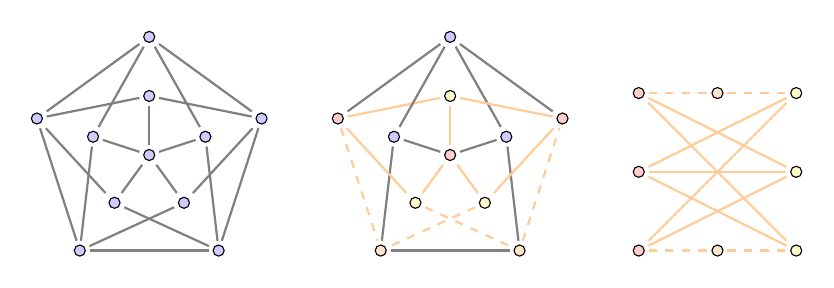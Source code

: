 \begin{tikzpicture}[>= stealth, v/.style = {draw, circle}]
\def \n {5}
\def \r {2pt}
\def \outerradius {1.50cm}
\def \innerradius {0.75cm}
\def \m {11}
\def \k {10}

\node (\m) at (0, 0) {};

\foreach \s in {1,...,\n}
{
	\node (\s) at ({360/\n * (\s - 1) + 90/\n}:\outerradius) {};
}

\foreach \s in {6,...,\k} {
	\node (\s) at ({360/\n * (\s - 1) + 90/\n}:\innerradius) {};
	\draw [gray, thick] (\s) -- (\m);
}

\draw [fill=blue!20] (1) circle [radius=\r];
\draw [fill=blue!20] (2) circle [radius=\r];
\draw [fill=blue!20] (3) circle [radius=\r];
\draw [fill=blue!20] (4) circle [radius=\r];
\draw [fill=blue!20] (5) circle [radius=\r];
\draw [fill=blue!20] (6) circle [radius=\r];
\draw [fill=blue!20] (7) circle [radius=\r];
\draw [fill=blue!20] (8) circle [radius=\r];
\draw [fill=blue!20] (9) circle [radius=\r];
\draw [fill=blue!20] (10) circle [radius=\r];
\draw [fill=blue!20] (11) circle [radius=\r];

\draw [gray, thick] (1) -- (2);
\draw [gray, thick] (2) -- (3);
\draw [gray, thick] (3) -- (4);
\draw [gray, thick] (4) -- (5);
\draw [gray, thick] (5) -- (1);

\draw [gray, thick] (6) -- (2);
\draw [gray, thick] (6) -- (5);

\draw [gray, thick] (7) -- (1);
\draw [gray, thick] (7) -- (3);

\draw [gray, thick] (8) -- (2);
\draw [gray, thick] (8) -- (4);

\draw [gray, thick] (9) -- (3);
\draw [gray, thick] (9) -- (5);

\draw [gray, thick] (10) -- (1);
\draw [gray, thick] (10) -- (4);
\end{tikzpicture}
\hspace{0.5cm}
\begin{tikzpicture}[>= stealth, v/.style = {draw, circle}]
\def \n {5}
\def \r {2pt}
\def \outerradius {1.50cm}
\def \innerradius {0.75cm}
\def \m {11}
\def \k {10}

\node (\m) at (0, 0) {};

\foreach \s in {1,...,\n}
{
	\node (\s) at ({360/\n * (\s - 1) + 90/\n}:\outerradius) {};
}

\foreach \s in {6,8} {
	\node (\s) at ({360/\n * (\s - 1) + 90/\n}:\innerradius) {};
	\draw [gray, thick] (\s) -- (\m);
}

\foreach \s in {7, 9, 10} {
	\node (\s) at ({360/\n * (\s - 1) + 90/\n}:\innerradius) {};
	\draw [orange!40, thick] (\s) -- (\m);
}

\draw [fill=red!20] (1) circle [radius=\r];
\draw [fill=blue!20] (2) circle [radius=\r];
\draw [fill=red!20] (3) circle [radius=\r];
\draw [fill=orange!20] (4) circle [radius=\r];
\draw [fill=orange!20] (5) circle [radius=\r];
\draw [fill=blue!20] (6) circle [radius=\r];
\draw [fill=yellow!20] (7) circle [radius=\r];
\draw [fill=blue!20] (8) circle [radius=\r];
\draw [fill=yellow!20] (9) circle [radius=\r];
\draw [fill=yellow!20] (10) circle [radius=\r];
\draw [fill=red!20] (11) circle [radius=\r];

\draw [gray, thick] (1) -- (2);
\draw [gray, thick] (2) -- (3);
\draw [orange!40, thick, dashed] (3) -- (4);
\draw [gray, thick] (4) -- (5);
\draw [orange!40, thick, dashed] (5) -- (1);

\draw [gray, thick] (6) -- (2);
\draw [gray, thick] (6) -- (5);

\draw [orange!40, thick] (7) -- (1);
\draw [orange!40, thick] (7) -- (3);

\draw [gray, thick] (8) -- (2);
\draw [gray, thick] (8) -- (4);

\draw [orange!40, thick] (9) -- (3);
\draw [orange!40, thick, dashed] (9) -- (5);

\draw [orange!40, thick] (10) -- (1);
\draw [orange!40, thick, dashed] (10) -- (4);
\end{tikzpicture}
\hspace{0.5cm}
\begin{tikzpicture}[>= stealth, v/.style = {draw, circle}]
\def \r {2pt}

\node (1) at (0, 2) {};
\node (3) at (0, 1) {};
\node (5) at (0, 0) {};

\node (2) at (2, 2) {};
\node (4) at (2, 1) {};
\node (6) at (2, 0) {};

\node (x) at (1, 2) {};
\node (y) at (1, 0) {};

\draw [fill=red!20] (1) circle [radius=\r];
\draw [fill=red!20] (3) circle [radius=\r];
\draw [fill=red!20] (5) circle [radius=\r];

\draw [fill=yellow!20] (2) circle [radius=\r];
\draw [fill=yellow!20] (4) circle [radius=\r];
\draw [fill=yellow!20] (6) circle [radius=\r];

\draw [fill=orange!20] (x) circle [radius=\r];
\draw [fill=orange!20] (y) circle [radius=\r];

\draw [orange!40, thick, dashed] (1) -- (x);
\draw [orange!40, thick, dashed] (x) -- (2);

\draw [orange!40, thick, dashed] (5) -- (y);
\draw [orange!40, thick, dashed] (y) -- (6);

%\draw [orange!40, thick] (1) -- (2);
\draw [orange!40, thick] (1) -- (4);
\draw [orange!40, thick] (1) -- (6);

\draw [orange!40, thick] (3) -- (2);
\draw [orange!40, thick] (3) -- (4);
\draw [orange!40, thick] (3) -- (6);

\draw [orange!40, thick] (5) -- (2);
\draw [orange!40, thick] (5) -- (4);
%\draw [orange!40, thick] (5) -- (6);

\end{tikzpicture}
